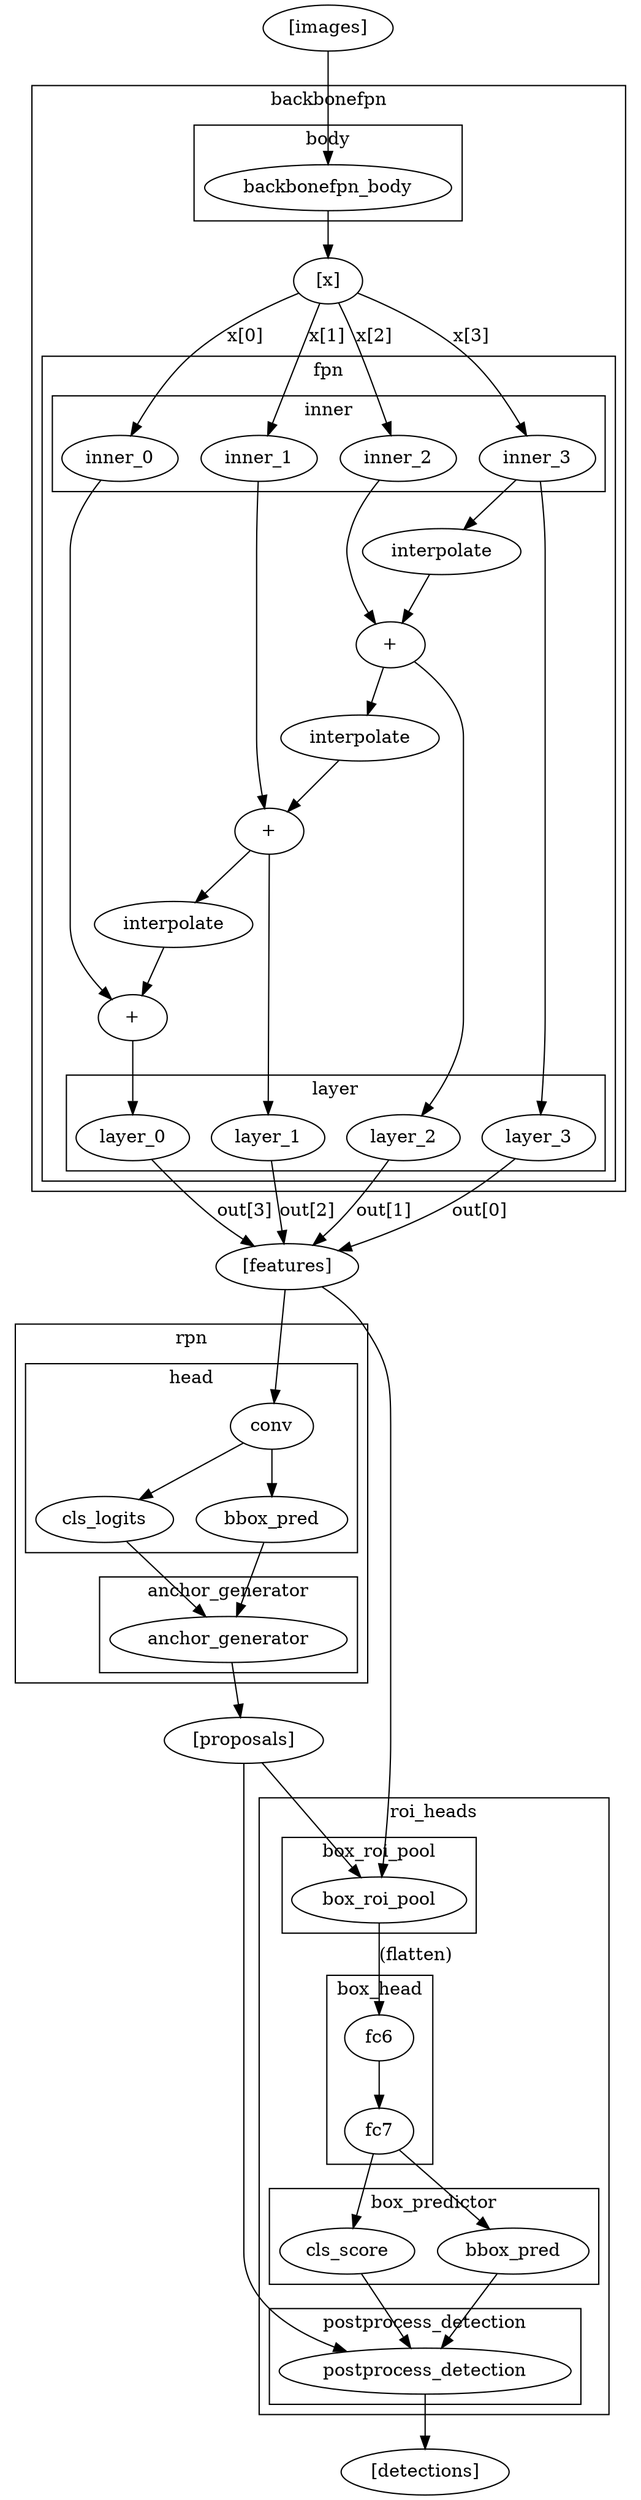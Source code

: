 digraph FasterRCNN {

    images [label="[images]"];
    images -> backbonefpn_body;

    subgraph cluster_0 {
        label="backbonefpn";

        subgraph cluster_0_0 {
            label="body";

            backbonefpn_body;
        }

        x [label="[x]"];
        backbonefpn_body -> x;

        subgraph cluster_0_1 {
            label="fpn";

            subgraph cluster_0_1_0 {
                label="inner";
                inner_0; inner_1; inner_2; inner_3;
            }

            subgraph cluster_0_1_1 {
                label="layer";
                layer_0; layer_1; layer_2; layer_3;
            }

            interpolate_0 [label="interpolate"]; 
            interpolate_1 [label="interpolate"]; 
            interpolate_2 [label="interpolate"];
            sum_0 [label="+"]; sum_1[label="+"]; sum_2[label="+"];

            inner_3 -> layer_3;
            inner_3 -> interpolate_2;
            inner_2 -> sum_2;
            inner_1 -> sum_1;
            inner_0 -> sum_0;

            interpolate_2 -> sum_2;
            interpolate_1 -> sum_1;
            interpolate_0 -> sum_0;
            
            sum_2 -> layer_2;
            sum_2 -> interpolate_1;
            sum_1 -> layer_1;
            sum_1 -> interpolate_0;
            sum_0 -> layer_0;

            // inner_3 -> layer_3;

            // inner_2 -> sum_2;
            // inner_3 -> interpolate_2;
            // interpolate_2 -> sum_2;
            // sum_2 -> layer_2;

            // inner_1 -> sum_1;
            // sum_2 -> interpolate_1;
            // interpolate_1 -> sum_1;
            // sum_1 -> layer_1;

            // inner_0 -> sum_0;
            // sum_1 -> interpolate_0;
            // interpolate_0 -> sum_0;
            // sum_0 -> layer_0;

        }

        x -> inner_0 [label="x[0]"];
        x -> inner_1 [label="x[1]"];
        x -> inner_2 [label="x[2]"];
        x -> inner_3 [label="x[3]"];

    }

    features [label="[features]"]

    layer_3 -> features [label="out[0]"];
    layer_2 -> features [label="out[1]"];
    layer_1 -> features [label="out[2]"];
    layer_0 -> features [label="out[3]"];

    subgraph cluster_1 {
        label="rpn"

        subgraph cluster_1_0 {
            label="head"

            
            conv -> cls_logits;
            conv -> bbox_pred;

        }

        subgraph cluster_1_1 {
            label="anchor_generator"

            cls_logits -> anchor_generator;
            bbox_pred -> anchor_generator;

        }
    }

    features -> conv;
    
    proposals [label="[proposals]"];
    anchor_generator -> proposals;

    subgraph cluster_2 {
        label="roi_heads"

        subgraph cluster_2_0 {
            label="box_roi_pool"
            box_roi_pool;
        }

        subgraph cluster_2_1 {
            label="box_head"
            fc6 -> fc7;
        }
        box_roi_pool -> fc6 [label="(flatten)"]; 

        subgraph cluster_2_2 {
            label="box_predictor"
            cls_score;
            bbox_pred1 [label="bbox_pred"];
        }
        fc7 -> cls_score;
        fc7 -> bbox_pred1;

        subgraph cluster_2_3 {
            label="postprocess_detection"
            postprocess_detection;
        }
        cls_score -> postprocess_detection;
        bbox_pred1 -> postprocess_detection;
        
    }
    proposals -> postprocess_detection;
    features -> box_roi_pool;
    proposals -> box_roi_pool;

    detections [label="[detections]"];
    postprocess_detection -> detections;


}